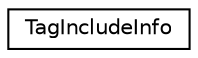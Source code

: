 digraph "类继承关系图"
{
 // INTERACTIVE_SVG=YES
 // LATEX_PDF_SIZE
  edge [fontname="Helvetica",fontsize="10",labelfontname="Helvetica",labelfontsize="10"];
  node [fontname="Helvetica",fontsize="10",shape=record];
  rankdir="LR";
  Node0 [label="TagIncludeInfo",height=0.2,width=0.4,color="black", fillcolor="white", style="filled",URL="$d1/db6/class_tag_include_info.html",tooltip="Container for include info that can be read from a tagfile"];
}

